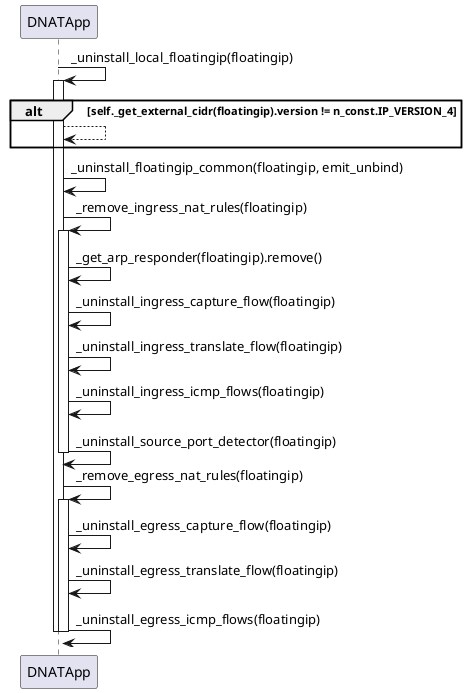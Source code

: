 @startuml unintall local floatingip
DNATApp->DNATApp:_uninstall_local_floatingip(floatingip)
activate DNATApp
alt self._get_external_cidr(floatingip).version != n_const.IP_VERSION_4
    DNATApp-->DNATApp
end
DNATApp->DNATApp:_uninstall_floatingip_common(floatingip, emit_unbind)
DNATApp->DNATApp:_remove_ingress_nat_rules(floatingip)
activate DNATApp
DNATApp->DNATApp:_get_arp_responder(floatingip).remove()
DNATApp->DNATApp:_uninstall_ingress_capture_flow(floatingip)
DNATApp->DNATApp:_uninstall_ingress_translate_flow(floatingip)
DNATApp->DNATApp:_uninstall_ingress_icmp_flows(floatingip)
DNATApp->DNATApp:_uninstall_source_port_detector(floatingip)
deactivate
DNATApp->DNATApp:_remove_egress_nat_rules(floatingip)
activate DNATApp
DNATApp->DNATApp:_uninstall_egress_capture_flow(floatingip)
DNATApp->DNATApp:_uninstall_egress_translate_flow(floatingip)
DNATApp->DNATApp:_uninstall_egress_icmp_flows(floatingip)
deactivate
deactivate
@enduml
